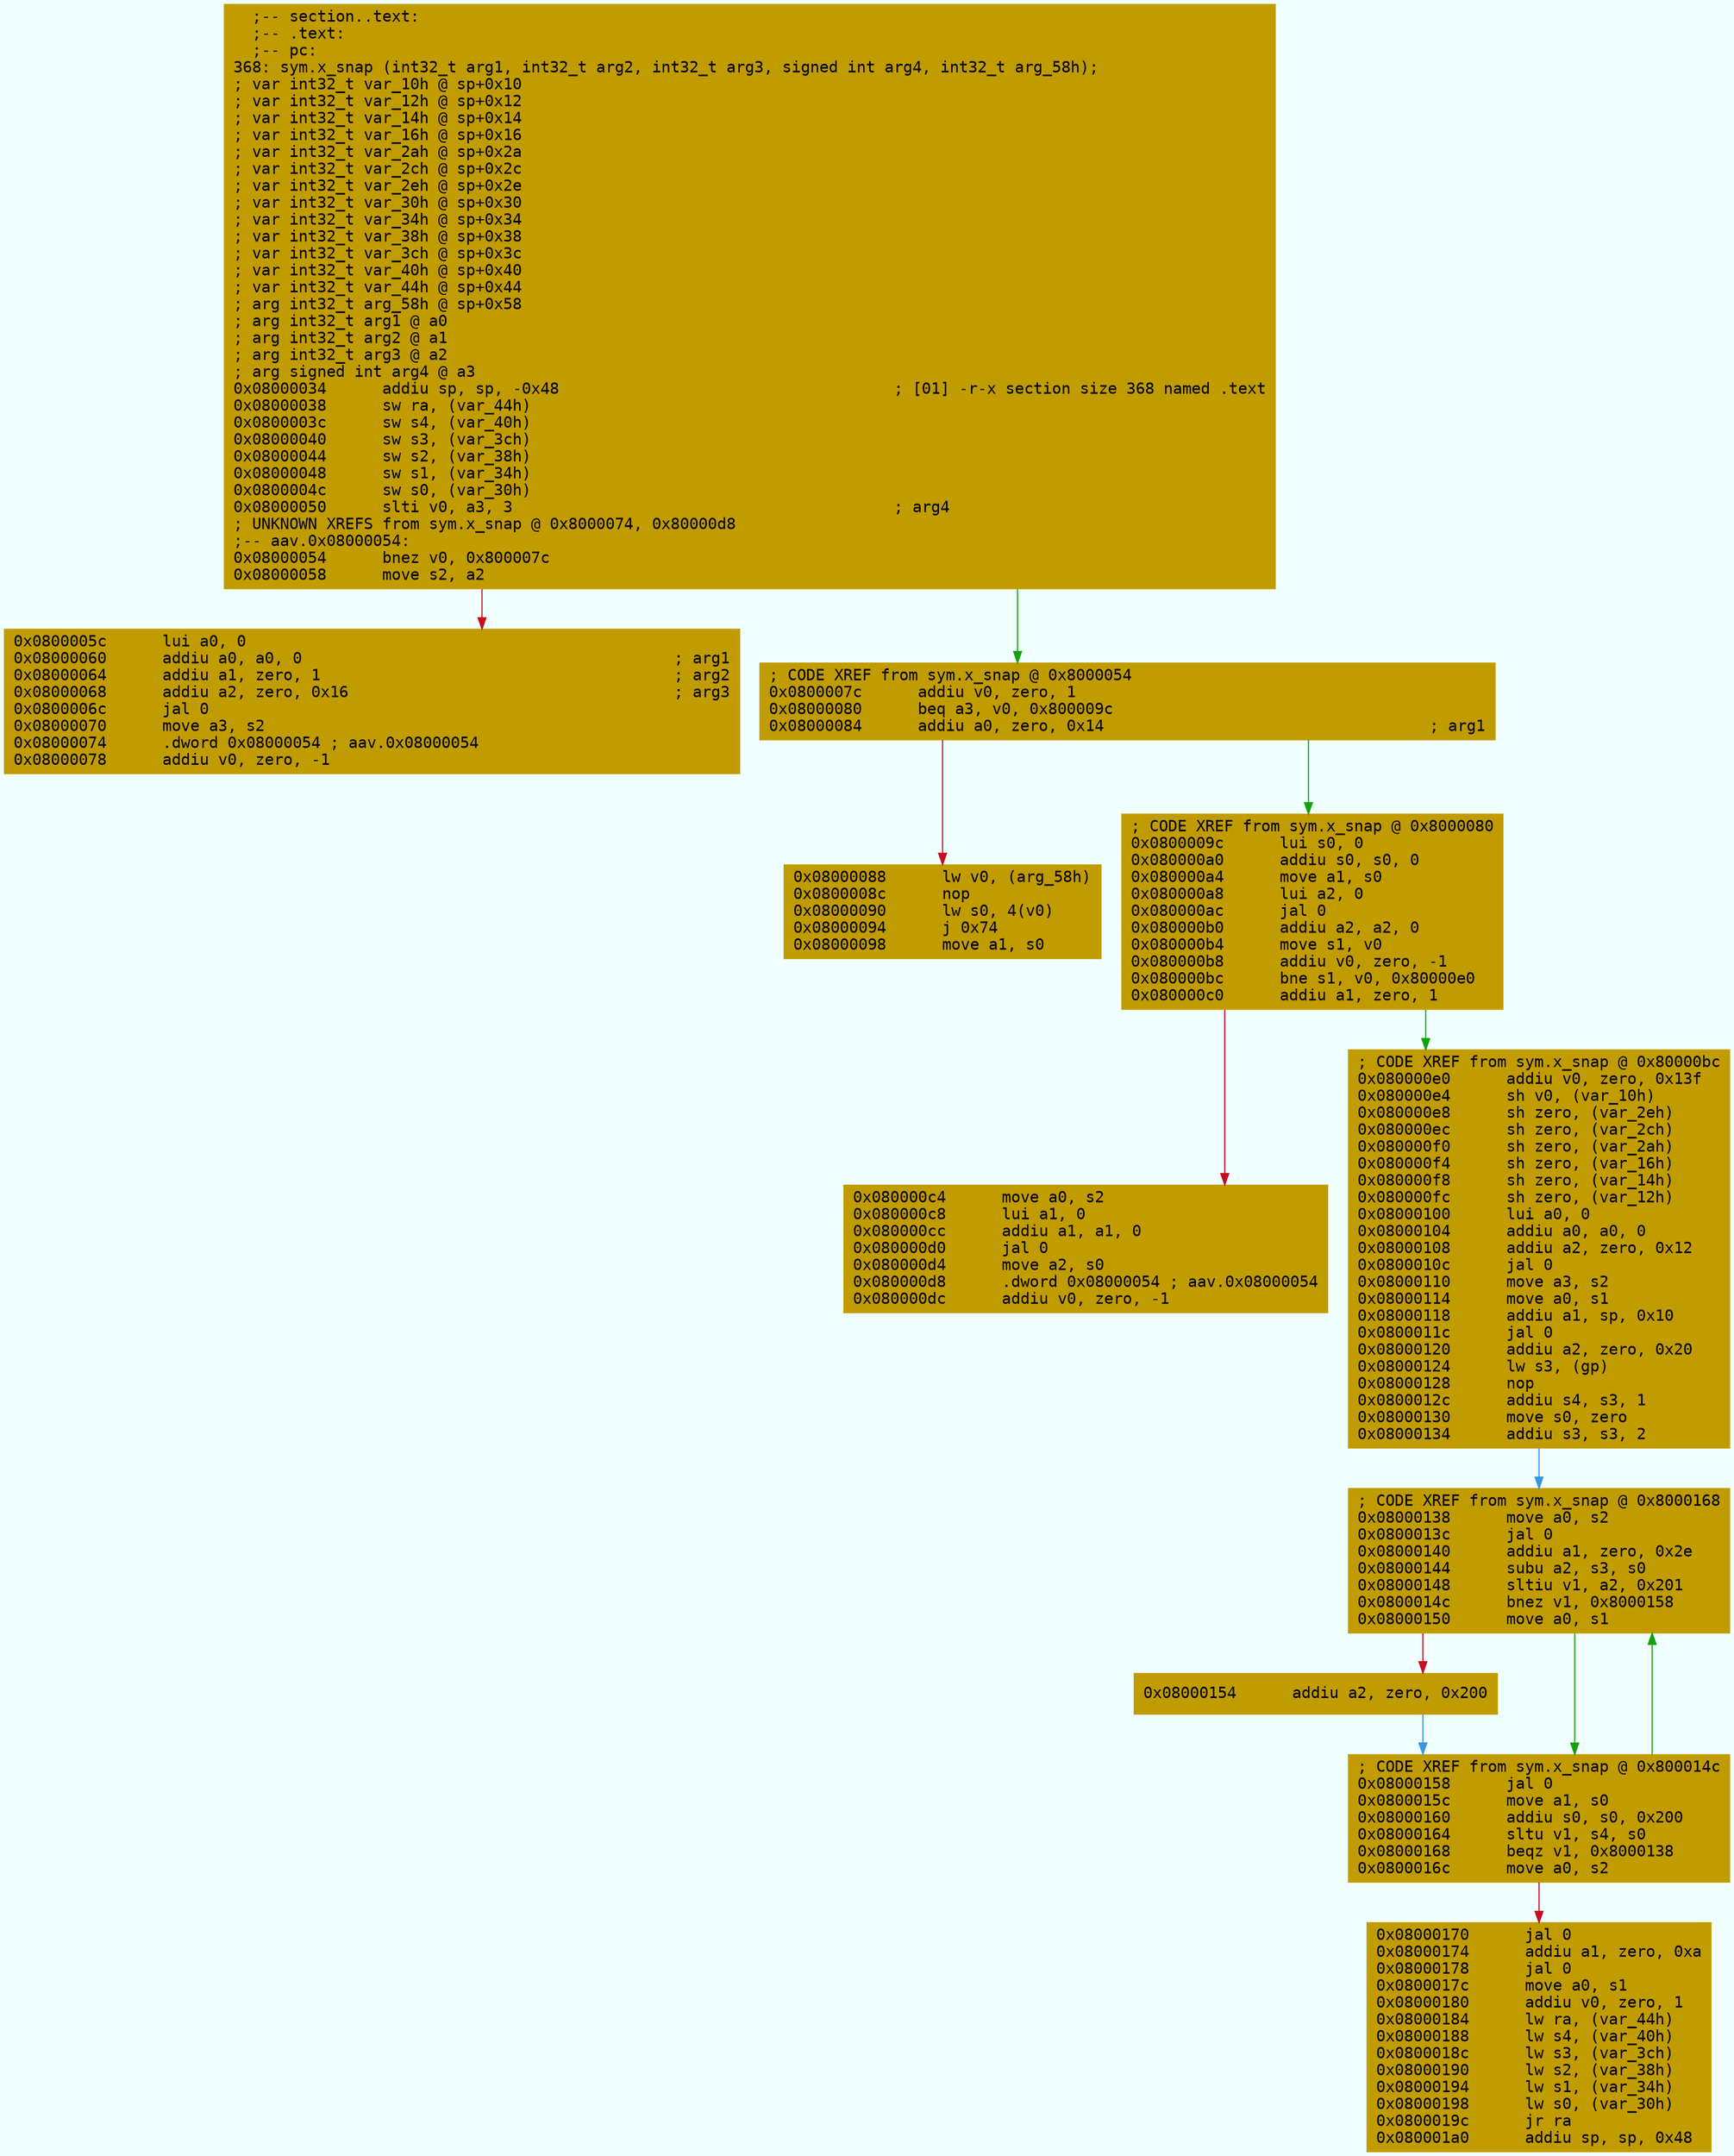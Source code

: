digraph code {
	graph [bgcolor=azure fontsize=8 fontname="Courier" splines="ortho"];
	node [fillcolor=gray style=filled shape=box];
	edge [arrowhead="normal"];
	"0x08000034" [URL="sym.x_snap/0x08000034", fillcolor="#c19c00",color="#c19c00", fontname="Courier",label="  ;-- section..text:\l  ;-- .text:\l  ;-- pc:\l368: sym.x_snap (int32_t arg1, int32_t arg2, int32_t arg3, signed int arg4, int32_t arg_58h);\l; var int32_t var_10h @ sp+0x10\l; var int32_t var_12h @ sp+0x12\l; var int32_t var_14h @ sp+0x14\l; var int32_t var_16h @ sp+0x16\l; var int32_t var_2ah @ sp+0x2a\l; var int32_t var_2ch @ sp+0x2c\l; var int32_t var_2eh @ sp+0x2e\l; var int32_t var_30h @ sp+0x30\l; var int32_t var_34h @ sp+0x34\l; var int32_t var_38h @ sp+0x38\l; var int32_t var_3ch @ sp+0x3c\l; var int32_t var_40h @ sp+0x40\l; var int32_t var_44h @ sp+0x44\l; arg int32_t arg_58h @ sp+0x58\l; arg int32_t arg1 @ a0\l; arg int32_t arg2 @ a1\l; arg int32_t arg3 @ a2\l; arg signed int arg4 @ a3\l0x08000034      addiu sp, sp, -0x48                                    ; [01] -r-x section size 368 named .text\l0x08000038      sw ra, (var_44h)\l0x0800003c      sw s4, (var_40h)\l0x08000040      sw s3, (var_3ch)\l0x08000044      sw s2, (var_38h)\l0x08000048      sw s1, (var_34h)\l0x0800004c      sw s0, (var_30h)\l0x08000050      slti v0, a3, 3                                         ; arg4\l; UNKNOWN XREFS from sym.x_snap @ 0x8000074, 0x80000d8\l;-- aav.0x08000054:\l0x08000054      bnez v0, 0x800007c\l0x08000058      move s2, a2\l"]
	"0x0800005c" [URL="sym.x_snap/0x0800005c", fillcolor="#c19c00",color="#c19c00", fontname="Courier",label="0x0800005c      lui a0, 0\l0x08000060      addiu a0, a0, 0                                        ; arg1\l0x08000064      addiu a1, zero, 1                                      ; arg2\l0x08000068      addiu a2, zero, 0x16                                   ; arg3\l0x0800006c      jal 0\l0x08000070      move a3, s2\l0x08000074      .dword 0x08000054 ; aav.0x08000054\l0x08000078      addiu v0, zero, -1\l"]
	"0x0800007c" [URL="sym.x_snap/0x0800007c", fillcolor="#c19c00",color="#c19c00", fontname="Courier",label="; CODE XREF from sym.x_snap @ 0x8000054\l0x0800007c      addiu v0, zero, 1\l0x08000080      beq a3, v0, 0x800009c\l0x08000084      addiu a0, zero, 0x14                                   ; arg1\l"]
	"0x08000088" [URL="sym.x_snap/0x08000088", fillcolor="#c19c00",color="#c19c00", fontname="Courier",label="0x08000088      lw v0, (arg_58h)\l0x0800008c      nop\l0x08000090      lw s0, 4(v0)\l0x08000094      j 0x74\l0x08000098      move a1, s0\l"]
	"0x0800009c" [URL="sym.x_snap/0x0800009c", fillcolor="#c19c00",color="#c19c00", fontname="Courier",label="; CODE XREF from sym.x_snap @ 0x8000080\l0x0800009c      lui s0, 0\l0x080000a0      addiu s0, s0, 0\l0x080000a4      move a1, s0\l0x080000a8      lui a2, 0\l0x080000ac      jal 0\l0x080000b0      addiu a2, a2, 0\l0x080000b4      move s1, v0\l0x080000b8      addiu v0, zero, -1\l0x080000bc      bne s1, v0, 0x80000e0\l0x080000c0      addiu a1, zero, 1\l"]
	"0x080000c4" [URL="sym.x_snap/0x080000c4", fillcolor="#c19c00",color="#c19c00", fontname="Courier",label="0x080000c4      move a0, s2\l0x080000c8      lui a1, 0\l0x080000cc      addiu a1, a1, 0\l0x080000d0      jal 0\l0x080000d4      move a2, s0\l0x080000d8      .dword 0x08000054 ; aav.0x08000054\l0x080000dc      addiu v0, zero, -1\l"]
	"0x080000e0" [URL="sym.x_snap/0x080000e0", fillcolor="#c19c00",color="#c19c00", fontname="Courier",label="; CODE XREF from sym.x_snap @ 0x80000bc\l0x080000e0      addiu v0, zero, 0x13f\l0x080000e4      sh v0, (var_10h)\l0x080000e8      sh zero, (var_2eh)\l0x080000ec      sh zero, (var_2ch)\l0x080000f0      sh zero, (var_2ah)\l0x080000f4      sh zero, (var_16h)\l0x080000f8      sh zero, (var_14h)\l0x080000fc      sh zero, (var_12h)\l0x08000100      lui a0, 0\l0x08000104      addiu a0, a0, 0\l0x08000108      addiu a2, zero, 0x12\l0x0800010c      jal 0\l0x08000110      move a3, s2\l0x08000114      move a0, s1\l0x08000118      addiu a1, sp, 0x10\l0x0800011c      jal 0\l0x08000120      addiu a2, zero, 0x20\l0x08000124      lw s3, (gp)\l0x08000128      nop\l0x0800012c      addiu s4, s3, 1\l0x08000130      move s0, zero\l0x08000134      addiu s3, s3, 2\l"]
	"0x08000138" [URL="sym.x_snap/0x08000138", fillcolor="#c19c00",color="#c19c00", fontname="Courier",label="; CODE XREF from sym.x_snap @ 0x8000168\l0x08000138      move a0, s2\l0x0800013c      jal 0\l0x08000140      addiu a1, zero, 0x2e\l0x08000144      subu a2, s3, s0\l0x08000148      sltiu v1, a2, 0x201\l0x0800014c      bnez v1, 0x8000158\l0x08000150      move a0, s1\l"]
	"0x08000154" [URL="sym.x_snap/0x08000154", fillcolor="#c19c00",color="#c19c00", fontname="Courier",label="0x08000154      addiu a2, zero, 0x200\l"]
	"0x08000158" [URL="sym.x_snap/0x08000158", fillcolor="#c19c00",color="#c19c00", fontname="Courier",label="; CODE XREF from sym.x_snap @ 0x800014c\l0x08000158      jal 0\l0x0800015c      move a1, s0\l0x08000160      addiu s0, s0, 0x200\l0x08000164      sltu v1, s4, s0\l0x08000168      beqz v1, 0x8000138\l0x0800016c      move a0, s2\l"]
	"0x08000170" [URL="sym.x_snap/0x08000170", fillcolor="#c19c00",color="#c19c00", fontname="Courier",label="0x08000170      jal 0\l0x08000174      addiu a1, zero, 0xa\l0x08000178      jal 0\l0x0800017c      move a0, s1\l0x08000180      addiu v0, zero, 1\l0x08000184      lw ra, (var_44h)\l0x08000188      lw s4, (var_40h)\l0x0800018c      lw s3, (var_3ch)\l0x08000190      lw s2, (var_38h)\l0x08000194      lw s1, (var_34h)\l0x08000198      lw s0, (var_30h)\l0x0800019c      jr ra\l0x080001a0      addiu sp, sp, 0x48\l"]
        "0x08000034" -> "0x0800007c" [color="#13a10e"];
        "0x08000034" -> "0x0800005c" [color="#c50f1f"];
        "0x0800007c" -> "0x0800009c" [color="#13a10e"];
        "0x0800007c" -> "0x08000088" [color="#c50f1f"];
        "0x0800009c" -> "0x080000e0" [color="#13a10e"];
        "0x0800009c" -> "0x080000c4" [color="#c50f1f"];
        "0x080000e0" -> "0x08000138" [color="#3a96dd"];
        "0x08000138" -> "0x08000158" [color="#13a10e"];
        "0x08000138" -> "0x08000154" [color="#c50f1f"];
        "0x08000154" -> "0x08000158" [color="#3a96dd"];
        "0x08000158" -> "0x08000138" [color="#13a10e"];
        "0x08000158" -> "0x08000170" [color="#c50f1f"];
}
